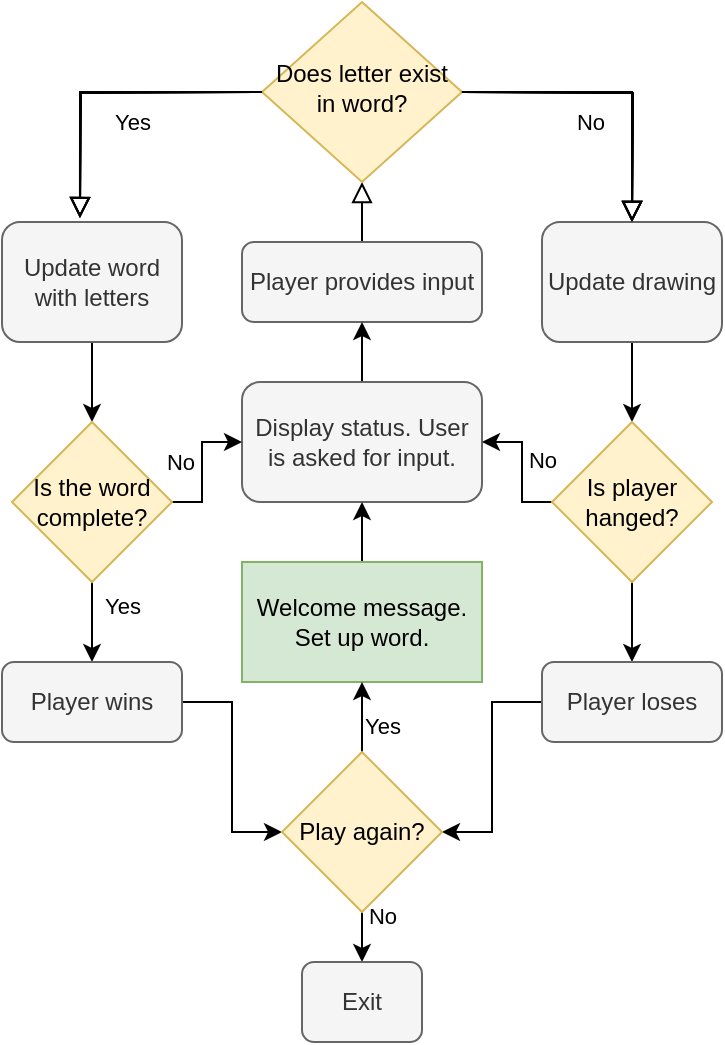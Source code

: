 <mxfile version="14.2.4" type="github" pages="2">
  <diagram id="C5RBs43oDa-KdzZeNtuy" name="Page-1">
    <mxGraphModel dx="782" dy="432" grid="1" gridSize="10" guides="1" tooltips="1" connect="1" arrows="1" fold="1" page="1" pageScale="1" pageWidth="827" pageHeight="1169" math="0" shadow="0">
      <root>
        <mxCell id="WIyWlLk6GJQsqaUBKTNV-0" />
        <mxCell id="WIyWlLk6GJQsqaUBKTNV-1" parent="WIyWlLk6GJQsqaUBKTNV-0" />
        <mxCell id="WIyWlLk6GJQsqaUBKTNV-2" value="" style="rounded=0;html=1;jettySize=auto;orthogonalLoop=1;fontSize=11;endArrow=block;endFill=0;endSize=8;strokeWidth=1;shadow=0;labelBackgroundColor=none;edgeStyle=orthogonalEdgeStyle;" parent="WIyWlLk6GJQsqaUBKTNV-1" source="WIyWlLk6GJQsqaUBKTNV-3" target="WIyWlLk6GJQsqaUBKTNV-6" edge="1">
          <mxGeometry relative="1" as="geometry" />
        </mxCell>
        <mxCell id="WIyWlLk6GJQsqaUBKTNV-3" value="Player provides input" style="rounded=1;whiteSpace=wrap;html=1;fontSize=12;glass=0;strokeWidth=1;shadow=0;fillColor=#f5f5f5;strokeColor=#666666;fontColor=#333333;" parent="WIyWlLk6GJQsqaUBKTNV-1" vertex="1">
          <mxGeometry x="160" y="290" width="120" height="40" as="geometry" />
        </mxCell>
        <mxCell id="WIyWlLk6GJQsqaUBKTNV-4" value="Yes" style="rounded=0;html=1;jettySize=auto;orthogonalLoop=1;fontSize=11;endArrow=block;endFill=0;endSize=8;strokeWidth=1;shadow=0;labelBackgroundColor=none;edgeStyle=orthogonalEdgeStyle;entryX=0.433;entryY=-0.033;entryDx=0;entryDy=0;entryPerimeter=0;" parent="WIyWlLk6GJQsqaUBKTNV-1" source="WIyWlLk6GJQsqaUBKTNV-6" target="fjrnW3PI3LWzbLAK-cZc-3" edge="1">
          <mxGeometry x="-0.148" y="15" relative="1" as="geometry">
            <mxPoint as="offset" />
            <mxPoint x="130" y="290" as="targetPoint" />
          </mxGeometry>
        </mxCell>
        <mxCell id="WIyWlLk6GJQsqaUBKTNV-5" value="No" style="edgeStyle=orthogonalEdgeStyle;rounded=0;html=1;jettySize=auto;orthogonalLoop=1;fontSize=11;endArrow=block;endFill=0;endSize=8;strokeWidth=1;shadow=0;labelBackgroundColor=none;" parent="WIyWlLk6GJQsqaUBKTNV-1" source="WIyWlLk6GJQsqaUBKTNV-6" target="WIyWlLk6GJQsqaUBKTNV-7" edge="1">
          <mxGeometry x="-0.151" y="-15" relative="1" as="geometry">
            <mxPoint as="offset" />
          </mxGeometry>
        </mxCell>
        <mxCell id="WIyWlLk6GJQsqaUBKTNV-6" value="Does letter exist in word?" style="rhombus;whiteSpace=wrap;html=1;shadow=0;fontFamily=Helvetica;fontSize=12;align=center;strokeWidth=1;spacing=6;spacingTop=-4;fillColor=#fff2cc;strokeColor=#d6b656;" parent="WIyWlLk6GJQsqaUBKTNV-1" vertex="1">
          <mxGeometry x="170" y="170" width="100" height="90" as="geometry" />
        </mxCell>
        <mxCell id="xqAeZNc6mWElx8pxlWOn-9" style="edgeStyle=orthogonalEdgeStyle;rounded=0;orthogonalLoop=1;jettySize=auto;html=1;" edge="1" parent="WIyWlLk6GJQsqaUBKTNV-1" source="WIyWlLk6GJQsqaUBKTNV-7" target="xqAeZNc6mWElx8pxlWOn-10">
          <mxGeometry relative="1" as="geometry">
            <mxPoint x="355" y="380.0" as="targetPoint" />
          </mxGeometry>
        </mxCell>
        <mxCell id="WIyWlLk6GJQsqaUBKTNV-7" value="Update drawing" style="rounded=1;whiteSpace=wrap;html=1;fontSize=12;glass=0;strokeWidth=1;shadow=0;fillColor=#f5f5f5;strokeColor=#666666;fontColor=#333333;" parent="WIyWlLk6GJQsqaUBKTNV-1" vertex="1">
          <mxGeometry x="310" y="280" width="90" height="60" as="geometry" />
        </mxCell>
        <mxCell id="fjrnW3PI3LWzbLAK-cZc-2" style="edgeStyle=orthogonalEdgeStyle;rounded=0;orthogonalLoop=1;jettySize=auto;html=1;" edge="1" parent="WIyWlLk6GJQsqaUBKTNV-1" source="fjrnW3PI3LWzbLAK-cZc-0" target="WIyWlLk6GJQsqaUBKTNV-3">
          <mxGeometry relative="1" as="geometry">
            <mxPoint x="220" y="50" as="sourcePoint" />
          </mxGeometry>
        </mxCell>
        <mxCell id="fjrnW3PI3LWzbLAK-cZc-0" value="Display status. User is asked for input." style="whiteSpace=wrap;html=1;rounded=1;shadow=0;strokeWidth=1;glass=0;fillColor=#f5f5f5;strokeColor=#666666;fontColor=#333333;" vertex="1" parent="WIyWlLk6GJQsqaUBKTNV-1">
          <mxGeometry x="160" y="360" width="120" height="60" as="geometry" />
        </mxCell>
        <mxCell id="xqAeZNc6mWElx8pxlWOn-0" style="edgeStyle=orthogonalEdgeStyle;rounded=0;orthogonalLoop=1;jettySize=auto;html=1;" edge="1" parent="WIyWlLk6GJQsqaUBKTNV-1" source="fjrnW3PI3LWzbLAK-cZc-3" target="xqAeZNc6mWElx8pxlWOn-1">
          <mxGeometry relative="1" as="geometry">
            <mxPoint x="85" y="380" as="targetPoint" />
          </mxGeometry>
        </mxCell>
        <mxCell id="fjrnW3PI3LWzbLAK-cZc-3" value="Update word with letters" style="rounded=1;whiteSpace=wrap;html=1;fillColor=#f5f5f5;strokeColor=#666666;fontColor=#333333;" vertex="1" parent="WIyWlLk6GJQsqaUBKTNV-1">
          <mxGeometry x="40" y="280" width="90" height="60" as="geometry" />
        </mxCell>
        <mxCell id="xqAeZNc6mWElx8pxlWOn-2" style="edgeStyle=orthogonalEdgeStyle;rounded=0;orthogonalLoop=1;jettySize=auto;html=1;" edge="1" parent="WIyWlLk6GJQsqaUBKTNV-1" source="xqAeZNc6mWElx8pxlWOn-1">
          <mxGeometry relative="1" as="geometry">
            <mxPoint x="85" y="500" as="targetPoint" />
          </mxGeometry>
        </mxCell>
        <mxCell id="xqAeZNc6mWElx8pxlWOn-3" style="edgeStyle=orthogonalEdgeStyle;rounded=0;orthogonalLoop=1;jettySize=auto;html=1;entryX=0;entryY=0.5;entryDx=0;entryDy=0;" edge="1" parent="WIyWlLk6GJQsqaUBKTNV-1" source="xqAeZNc6mWElx8pxlWOn-1" target="fjrnW3PI3LWzbLAK-cZc-0">
          <mxGeometry relative="1" as="geometry">
            <mxPoint x="140" y="340" as="targetPoint" />
            <Array as="points">
              <mxPoint x="140" y="420" />
              <mxPoint x="140" y="390" />
            </Array>
          </mxGeometry>
        </mxCell>
        <mxCell id="xqAeZNc6mWElx8pxlWOn-1" value="Is the word complete?" style="rhombus;whiteSpace=wrap;html=1;fillColor=#fff2cc;strokeColor=#d6b656;" vertex="1" parent="WIyWlLk6GJQsqaUBKTNV-1">
          <mxGeometry x="45" y="380" width="80" height="80" as="geometry" />
        </mxCell>
        <mxCell id="xqAeZNc6mWElx8pxlWOn-5" value="Yes" style="rounded=0;html=1;jettySize=auto;orthogonalLoop=1;fontSize=11;endArrow=block;endFill=0;endSize=8;strokeWidth=1;shadow=0;labelBackgroundColor=none;edgeStyle=orthogonalEdgeStyle;entryX=0.433;entryY=-0.033;entryDx=0;entryDy=0;entryPerimeter=0;" edge="1" parent="WIyWlLk6GJQsqaUBKTNV-1">
          <mxGeometry x="1" y="193" relative="1" as="geometry">
            <mxPoint x="-172" y="192" as="offset" />
            <mxPoint x="170.038" y="215.034" as="sourcePoint" />
            <mxPoint x="78.97" y="278.02" as="targetPoint" />
          </mxGeometry>
        </mxCell>
        <mxCell id="xqAeZNc6mWElx8pxlWOn-6" value="No" style="edgeStyle=orthogonalEdgeStyle;rounded=0;html=1;jettySize=auto;orthogonalLoop=1;fontSize=11;endArrow=block;endFill=0;endSize=8;strokeWidth=1;shadow=0;labelBackgroundColor=none;" edge="1" parent="WIyWlLk6GJQsqaUBKTNV-1">
          <mxGeometry x="-1" y="-232" relative="1" as="geometry">
            <mxPoint x="-140" y="-47" as="offset" />
            <mxPoint x="269.962" y="215.034" as="sourcePoint" />
            <mxPoint x="355" y="280" as="targetPoint" />
          </mxGeometry>
        </mxCell>
        <mxCell id="xqAeZNc6mWElx8pxlWOn-18" style="edgeStyle=orthogonalEdgeStyle;rounded=0;orthogonalLoop=1;jettySize=auto;html=1;entryX=0;entryY=0.5;entryDx=0;entryDy=0;" edge="1" parent="WIyWlLk6GJQsqaUBKTNV-1" source="xqAeZNc6mWElx8pxlWOn-7" target="xqAeZNc6mWElx8pxlWOn-17">
          <mxGeometry relative="1" as="geometry" />
        </mxCell>
        <mxCell id="xqAeZNc6mWElx8pxlWOn-7" value="&lt;div&gt;Player wins&lt;/div&gt;" style="rounded=1;whiteSpace=wrap;html=1;fillColor=#f5f5f5;strokeColor=#666666;fontColor=#333333;" vertex="1" parent="WIyWlLk6GJQsqaUBKTNV-1">
          <mxGeometry x="40" y="500" width="90" height="40" as="geometry" />
        </mxCell>
        <mxCell id="xqAeZNc6mWElx8pxlWOn-12" style="edgeStyle=orthogonalEdgeStyle;rounded=0;orthogonalLoop=1;jettySize=auto;html=1;entryX=1;entryY=0.5;entryDx=0;entryDy=0;" edge="1" parent="WIyWlLk6GJQsqaUBKTNV-1" source="xqAeZNc6mWElx8pxlWOn-10" target="fjrnW3PI3LWzbLAK-cZc-0">
          <mxGeometry relative="1" as="geometry">
            <mxPoint x="290" y="330" as="targetPoint" />
            <Array as="points">
              <mxPoint x="300" y="420" />
              <mxPoint x="300" y="390" />
            </Array>
          </mxGeometry>
        </mxCell>
        <mxCell id="xqAeZNc6mWElx8pxlWOn-14" style="edgeStyle=orthogonalEdgeStyle;rounded=0;orthogonalLoop=1;jettySize=auto;html=1;" edge="1" parent="WIyWlLk6GJQsqaUBKTNV-1" source="xqAeZNc6mWElx8pxlWOn-10" target="xqAeZNc6mWElx8pxlWOn-13">
          <mxGeometry relative="1" as="geometry" />
        </mxCell>
        <mxCell id="xqAeZNc6mWElx8pxlWOn-10" value="Is player hanged?" style="rhombus;whiteSpace=wrap;html=1;fillColor=#fff2cc;strokeColor=#d6b656;" vertex="1" parent="WIyWlLk6GJQsqaUBKTNV-1">
          <mxGeometry x="315" y="380.0" width="80" height="80" as="geometry" />
        </mxCell>
        <mxCell id="xqAeZNc6mWElx8pxlWOn-11" value="No" style="edgeStyle=orthogonalEdgeStyle;rounded=0;html=1;jettySize=auto;orthogonalLoop=1;fontSize=11;endArrow=block;endFill=0;endSize=8;strokeWidth=1;shadow=0;labelBackgroundColor=none;" edge="1" parent="WIyWlLk6GJQsqaUBKTNV-1">
          <mxGeometry x="1" y="-128" relative="1" as="geometry">
            <mxPoint x="83" y="120" as="offset" />
            <mxPoint x="269.962" y="215.034" as="sourcePoint" />
            <mxPoint x="355" y="280.0" as="targetPoint" />
          </mxGeometry>
        </mxCell>
        <mxCell id="xqAeZNc6mWElx8pxlWOn-19" style="edgeStyle=orthogonalEdgeStyle;rounded=0;orthogonalLoop=1;jettySize=auto;html=1;entryX=1;entryY=0.5;entryDx=0;entryDy=0;" edge="1" parent="WIyWlLk6GJQsqaUBKTNV-1" source="xqAeZNc6mWElx8pxlWOn-13" target="xqAeZNc6mWElx8pxlWOn-17">
          <mxGeometry relative="1" as="geometry" />
        </mxCell>
        <mxCell id="xqAeZNc6mWElx8pxlWOn-13" value="&lt;div&gt;Player loses&lt;/div&gt;" style="rounded=1;whiteSpace=wrap;html=1;fillColor=#f5f5f5;strokeColor=#666666;fontColor=#333333;" vertex="1" parent="WIyWlLk6GJQsqaUBKTNV-1">
          <mxGeometry x="310" y="500" width="90" height="40" as="geometry" />
        </mxCell>
        <mxCell id="xqAeZNc6mWElx8pxlWOn-16" style="edgeStyle=orthogonalEdgeStyle;rounded=0;orthogonalLoop=1;jettySize=auto;html=1;entryX=0.5;entryY=1;entryDx=0;entryDy=0;" edge="1" parent="WIyWlLk6GJQsqaUBKTNV-1" source="xqAeZNc6mWElx8pxlWOn-15" target="fjrnW3PI3LWzbLAK-cZc-0">
          <mxGeometry relative="1" as="geometry" />
        </mxCell>
        <mxCell id="xqAeZNc6mWElx8pxlWOn-15" value="Welcome message. Set up word." style="rounded=0;whiteSpace=wrap;html=1;fillColor=#d5e8d4;strokeColor=#82b366;" vertex="1" parent="WIyWlLk6GJQsqaUBKTNV-1">
          <mxGeometry x="160" y="450" width="120" height="60" as="geometry" />
        </mxCell>
        <mxCell id="xqAeZNc6mWElx8pxlWOn-20" style="edgeStyle=orthogonalEdgeStyle;rounded=0;orthogonalLoop=1;jettySize=auto;html=1;" edge="1" parent="WIyWlLk6GJQsqaUBKTNV-1" source="xqAeZNc6mWElx8pxlWOn-17" target="xqAeZNc6mWElx8pxlWOn-21">
          <mxGeometry relative="1" as="geometry">
            <mxPoint x="220" y="680" as="targetPoint" />
          </mxGeometry>
        </mxCell>
        <mxCell id="xqAeZNc6mWElx8pxlWOn-22" style="edgeStyle=orthogonalEdgeStyle;rounded=0;orthogonalLoop=1;jettySize=auto;html=1;entryX=0.5;entryY=1;entryDx=0;entryDy=0;" edge="1" parent="WIyWlLk6GJQsqaUBKTNV-1" source="xqAeZNc6mWElx8pxlWOn-17" target="xqAeZNc6mWElx8pxlWOn-15">
          <mxGeometry relative="1" as="geometry" />
        </mxCell>
        <mxCell id="xqAeZNc6mWElx8pxlWOn-17" value="Play again?" style="rhombus;whiteSpace=wrap;html=1;fillColor=#fff2cc;strokeColor=#d6b656;" vertex="1" parent="WIyWlLk6GJQsqaUBKTNV-1">
          <mxGeometry x="180" y="545" width="80" height="80" as="geometry" />
        </mxCell>
        <mxCell id="xqAeZNc6mWElx8pxlWOn-21" value="Exit" style="rounded=1;whiteSpace=wrap;html=1;fillColor=#f5f5f5;strokeColor=#666666;fontColor=#333333;" vertex="1" parent="WIyWlLk6GJQsqaUBKTNV-1">
          <mxGeometry x="190" y="650" width="60" height="40" as="geometry" />
        </mxCell>
        <mxCell id="xqAeZNc6mWElx8pxlWOn-23" value="No" style="edgeStyle=orthogonalEdgeStyle;rounded=0;html=1;jettySize=auto;orthogonalLoop=1;fontSize=11;endArrow=block;endFill=0;endSize=8;strokeWidth=1;shadow=0;labelBackgroundColor=none;" edge="1" parent="WIyWlLk6GJQsqaUBKTNV-1">
          <mxGeometry x="1" y="-372" relative="1" as="geometry">
            <mxPoint x="247" y="350" as="offset" />
            <mxPoint x="269.962" y="215.034" as="sourcePoint" />
            <mxPoint x="355" y="280" as="targetPoint" />
          </mxGeometry>
        </mxCell>
        <mxCell id="xqAeZNc6mWElx8pxlWOn-24" value="Yes" style="rounded=0;html=1;jettySize=auto;orthogonalLoop=1;fontSize=11;endArrow=block;endFill=0;endSize=8;strokeWidth=1;shadow=0;labelBackgroundColor=none;edgeStyle=orthogonalEdgeStyle;entryX=0.433;entryY=-0.033;entryDx=0;entryDy=0;entryPerimeter=0;" edge="1" parent="WIyWlLk6GJQsqaUBKTNV-1">
          <mxGeometry x="1" y="294" relative="1" as="geometry">
            <mxPoint x="-143" y="252" as="offset" />
            <mxPoint x="170.038" y="215.034" as="sourcePoint" />
            <mxPoint x="78.97" y="278.02" as="targetPoint" />
          </mxGeometry>
        </mxCell>
      </root>
    </mxGraphModel>
  </diagram>
  <diagram id="apqzAD15IXNcqfT4UgLq" name="Page-2">
    <mxGraphModel dx="782" dy="735" grid="1" gridSize="10" guides="1" tooltips="1" connect="1" arrows="1" fold="1" page="1" pageScale="1" pageWidth="827" pageHeight="1169" math="0" shadow="0">
      <root>
        <mxCell id="vFmhcmhJ0JVYrdVQmQfo-0" />
        <mxCell id="vFmhcmhJ0JVYrdVQmQfo-1" parent="vFmhcmhJ0JVYrdVQmQfo-0" />
      </root>
    </mxGraphModel>
  </diagram>
</mxfile>
